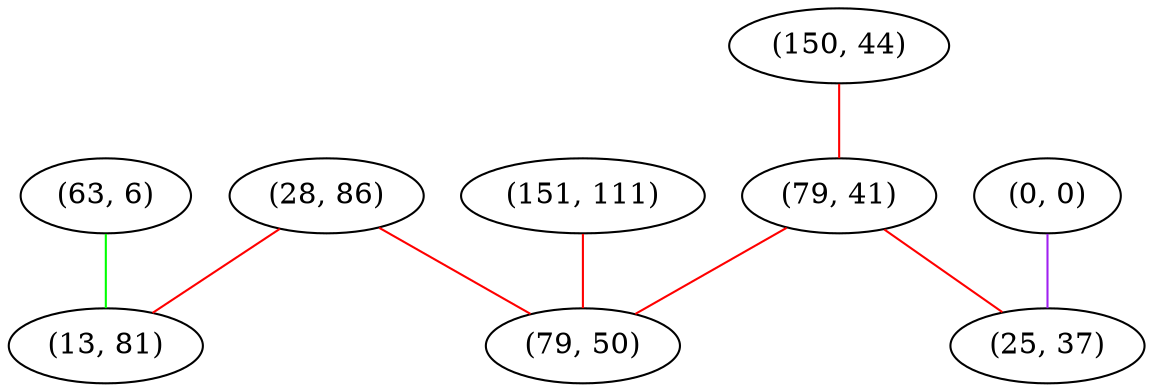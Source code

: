graph "" {
"(63, 6)";
"(0, 0)";
"(150, 44)";
"(79, 41)";
"(28, 86)";
"(13, 81)";
"(151, 111)";
"(79, 50)";
"(25, 37)";
"(63, 6)" -- "(13, 81)"  [color=green, key=0, weight=2];
"(0, 0)" -- "(25, 37)"  [color=purple, key=0, weight=4];
"(150, 44)" -- "(79, 41)"  [color=red, key=0, weight=1];
"(79, 41)" -- "(25, 37)"  [color=red, key=0, weight=1];
"(79, 41)" -- "(79, 50)"  [color=red, key=0, weight=1];
"(28, 86)" -- "(13, 81)"  [color=red, key=0, weight=1];
"(28, 86)" -- "(79, 50)"  [color=red, key=0, weight=1];
"(151, 111)" -- "(79, 50)"  [color=red, key=0, weight=1];
}
